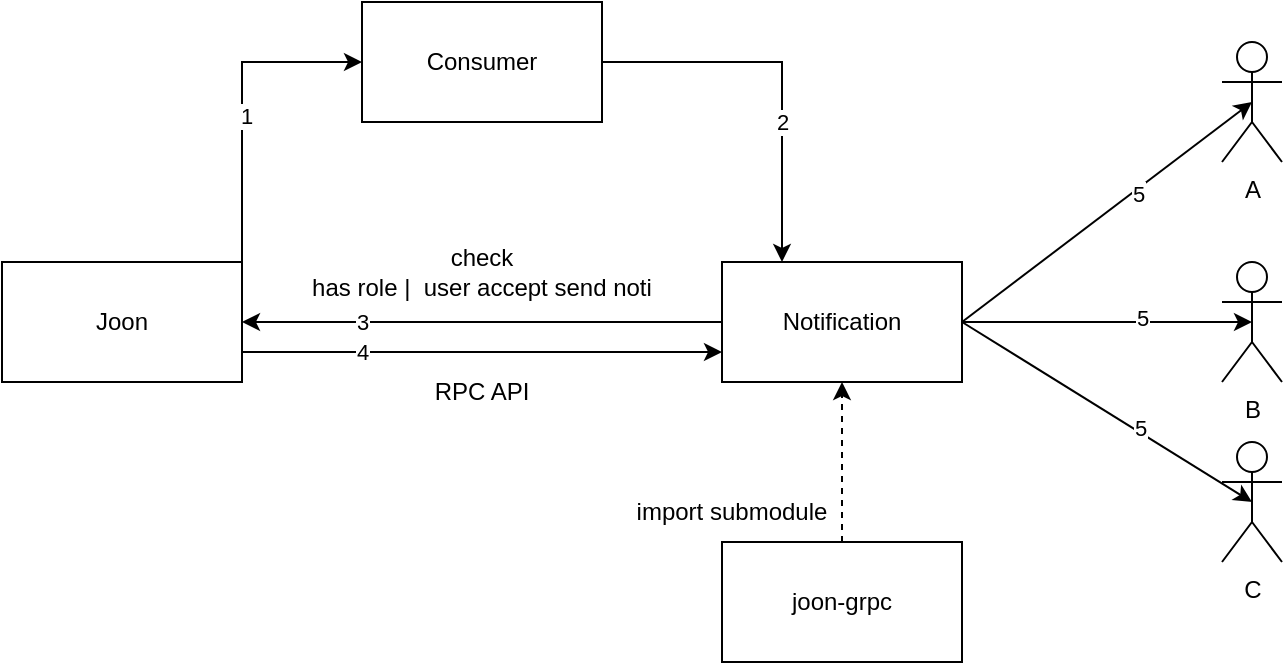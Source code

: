 <mxfile version="20.8.16" type="github">
  <diagram name="Page-1" id="BAmnxyE6l3ZED2GYQjM6">
    <mxGraphModel dx="880" dy="484" grid="1" gridSize="10" guides="1" tooltips="1" connect="1" arrows="1" fold="1" page="1" pageScale="1" pageWidth="850" pageHeight="1100" math="0" shadow="0">
      <root>
        <mxCell id="0" />
        <mxCell id="1" parent="0" />
        <mxCell id="n3c0xd-BES7AvI41oE8k-5" style="edgeStyle=orthogonalEdgeStyle;rounded=0;orthogonalLoop=1;jettySize=auto;html=1;entryX=0.25;entryY=0;entryDx=0;entryDy=0;" parent="1" source="n3c0xd-BES7AvI41oE8k-1" target="n3c0xd-BES7AvI41oE8k-3" edge="1">
          <mxGeometry relative="1" as="geometry" />
        </mxCell>
        <mxCell id="O_Vcwd3Iae4a_ajbuCZc-8" value="2" style="edgeLabel;html=1;align=center;verticalAlign=middle;resizable=0;points=[];" vertex="1" connectable="0" parent="n3c0xd-BES7AvI41oE8k-5">
          <mxGeometry y="-3" relative="1" as="geometry">
            <mxPoint x="3" y="25" as="offset" />
          </mxGeometry>
        </mxCell>
        <mxCell id="n3c0xd-BES7AvI41oE8k-1" value="Consumer" style="rounded=0;whiteSpace=wrap;html=1;" parent="1" vertex="1">
          <mxGeometry x="270" y="80" width="120" height="60" as="geometry" />
        </mxCell>
        <mxCell id="O_Vcwd3Iae4a_ajbuCZc-3" style="edgeStyle=orthogonalEdgeStyle;rounded=0;orthogonalLoop=1;jettySize=auto;html=1;entryX=0;entryY=0.75;entryDx=0;entryDy=0;" edge="1" parent="1" source="n3c0xd-BES7AvI41oE8k-2" target="n3c0xd-BES7AvI41oE8k-3">
          <mxGeometry relative="1" as="geometry">
            <Array as="points">
              <mxPoint x="270" y="255" />
              <mxPoint x="270" y="255" />
            </Array>
          </mxGeometry>
        </mxCell>
        <mxCell id="O_Vcwd3Iae4a_ajbuCZc-10" value="4" style="edgeLabel;html=1;align=center;verticalAlign=middle;resizable=0;points=[];" vertex="1" connectable="0" parent="O_Vcwd3Iae4a_ajbuCZc-3">
          <mxGeometry x="-0.242" relative="1" as="geometry">
            <mxPoint x="-31" as="offset" />
          </mxGeometry>
        </mxCell>
        <mxCell id="n3c0xd-BES7AvI41oE8k-2" value="Joon" style="rounded=0;whiteSpace=wrap;html=1;" parent="1" vertex="1">
          <mxGeometry x="90" y="210" width="120" height="60" as="geometry" />
        </mxCell>
        <mxCell id="O_Vcwd3Iae4a_ajbuCZc-2" style="edgeStyle=orthogonalEdgeStyle;rounded=0;orthogonalLoop=1;jettySize=auto;html=1;entryX=1;entryY=0.5;entryDx=0;entryDy=0;" edge="1" parent="1" source="n3c0xd-BES7AvI41oE8k-3" target="n3c0xd-BES7AvI41oE8k-2">
          <mxGeometry relative="1" as="geometry" />
        </mxCell>
        <mxCell id="O_Vcwd3Iae4a_ajbuCZc-9" value="3" style="edgeLabel;html=1;align=center;verticalAlign=middle;resizable=0;points=[];" vertex="1" connectable="0" parent="O_Vcwd3Iae4a_ajbuCZc-2">
          <mxGeometry x="0.175" relative="1" as="geometry">
            <mxPoint x="-39" as="offset" />
          </mxGeometry>
        </mxCell>
        <mxCell id="n3c0xd-BES7AvI41oE8k-3" value="Notification" style="rounded=0;whiteSpace=wrap;html=1;" parent="1" vertex="1">
          <mxGeometry x="450" y="210" width="120" height="60" as="geometry" />
        </mxCell>
        <mxCell id="n3c0xd-BES7AvI41oE8k-4" value="" style="endArrow=classic;html=1;rounded=0;exitX=1;exitY=0;exitDx=0;exitDy=0;entryX=0;entryY=0.5;entryDx=0;entryDy=0;" parent="1" source="n3c0xd-BES7AvI41oE8k-2" target="n3c0xd-BES7AvI41oE8k-1" edge="1">
          <mxGeometry width="50" height="50" relative="1" as="geometry">
            <mxPoint x="400" y="280" as="sourcePoint" />
            <mxPoint x="450" y="230" as="targetPoint" />
            <Array as="points">
              <mxPoint x="210" y="110" />
              <mxPoint x="240" y="110" />
            </Array>
          </mxGeometry>
        </mxCell>
        <mxCell id="O_Vcwd3Iae4a_ajbuCZc-7" value="1" style="edgeLabel;html=1;align=center;verticalAlign=middle;resizable=0;points=[];" vertex="1" connectable="0" parent="n3c0xd-BES7AvI41oE8k-4">
          <mxGeometry x="-0.087" y="-2" relative="1" as="geometry">
            <mxPoint as="offset" />
          </mxGeometry>
        </mxCell>
        <mxCell id="n3c0xd-BES7AvI41oE8k-6" value="A" style="shape=umlActor;verticalLabelPosition=bottom;verticalAlign=top;html=1;outlineConnect=0;" parent="1" vertex="1">
          <mxGeometry x="700" y="100" width="30" height="60" as="geometry" />
        </mxCell>
        <mxCell id="n3c0xd-BES7AvI41oE8k-7" value="B" style="shape=umlActor;verticalLabelPosition=bottom;verticalAlign=top;html=1;outlineConnect=0;" parent="1" vertex="1">
          <mxGeometry x="700" y="210" width="30" height="60" as="geometry" />
        </mxCell>
        <mxCell id="n3c0xd-BES7AvI41oE8k-8" value="C" style="shape=umlActor;verticalLabelPosition=bottom;verticalAlign=top;html=1;outlineConnect=0;" parent="1" vertex="1">
          <mxGeometry x="700" y="300" width="30" height="60" as="geometry" />
        </mxCell>
        <mxCell id="n3c0xd-BES7AvI41oE8k-9" value="" style="endArrow=classic;html=1;rounded=0;exitX=1;exitY=0.5;exitDx=0;exitDy=0;entryX=0.5;entryY=0.5;entryDx=0;entryDy=0;entryPerimeter=0;" parent="1" source="n3c0xd-BES7AvI41oE8k-3" target="n3c0xd-BES7AvI41oE8k-6" edge="1">
          <mxGeometry width="50" height="50" relative="1" as="geometry">
            <mxPoint x="400" y="280" as="sourcePoint" />
            <mxPoint x="450" y="230" as="targetPoint" />
          </mxGeometry>
        </mxCell>
        <mxCell id="O_Vcwd3Iae4a_ajbuCZc-11" value="5" style="edgeLabel;html=1;align=center;verticalAlign=middle;resizable=0;points=[];" vertex="1" connectable="0" parent="n3c0xd-BES7AvI41oE8k-9">
          <mxGeometry x="0.196" y="-2" relative="1" as="geometry">
            <mxPoint as="offset" />
          </mxGeometry>
        </mxCell>
        <mxCell id="n3c0xd-BES7AvI41oE8k-10" value="" style="endArrow=classic;html=1;rounded=0;exitX=1;exitY=0.5;exitDx=0;exitDy=0;entryX=0.5;entryY=0.5;entryDx=0;entryDy=0;entryPerimeter=0;" parent="1" source="n3c0xd-BES7AvI41oE8k-3" target="n3c0xd-BES7AvI41oE8k-7" edge="1">
          <mxGeometry width="50" height="50" relative="1" as="geometry">
            <mxPoint x="400" y="280" as="sourcePoint" />
            <mxPoint x="450" y="230" as="targetPoint" />
          </mxGeometry>
        </mxCell>
        <mxCell id="O_Vcwd3Iae4a_ajbuCZc-12" value="5" style="edgeLabel;html=1;align=center;verticalAlign=middle;resizable=0;points=[];" vertex="1" connectable="0" parent="n3c0xd-BES7AvI41oE8k-10">
          <mxGeometry x="0.241" y="2" relative="1" as="geometry">
            <mxPoint as="offset" />
          </mxGeometry>
        </mxCell>
        <mxCell id="n3c0xd-BES7AvI41oE8k-11" value="" style="endArrow=classic;html=1;rounded=0;exitX=1;exitY=0.5;exitDx=0;exitDy=0;entryX=0.5;entryY=0.5;entryDx=0;entryDy=0;entryPerimeter=0;" parent="1" source="n3c0xd-BES7AvI41oE8k-3" target="n3c0xd-BES7AvI41oE8k-8" edge="1">
          <mxGeometry width="50" height="50" relative="1" as="geometry">
            <mxPoint x="400" y="280" as="sourcePoint" />
            <mxPoint x="450" y="230" as="targetPoint" />
          </mxGeometry>
        </mxCell>
        <mxCell id="O_Vcwd3Iae4a_ajbuCZc-13" value="5" style="edgeLabel;html=1;align=center;verticalAlign=middle;resizable=0;points=[];" vertex="1" connectable="0" parent="n3c0xd-BES7AvI41oE8k-11">
          <mxGeometry x="0.214" y="2" relative="1" as="geometry">
            <mxPoint as="offset" />
          </mxGeometry>
        </mxCell>
        <mxCell id="O_Vcwd3Iae4a_ajbuCZc-4" value="check &lt;br&gt;has role |&amp;nbsp; user accept send noti" style="text;html=1;strokeColor=none;fillColor=none;align=center;verticalAlign=middle;whiteSpace=wrap;rounded=0;" vertex="1" parent="1">
          <mxGeometry x="240" y="200" width="180" height="30" as="geometry" />
        </mxCell>
        <mxCell id="O_Vcwd3Iae4a_ajbuCZc-5" value="RPC API" style="text;html=1;strokeColor=none;fillColor=none;align=center;verticalAlign=middle;whiteSpace=wrap;rounded=0;" vertex="1" parent="1">
          <mxGeometry x="240" y="260" width="180" height="30" as="geometry" />
        </mxCell>
        <mxCell id="O_Vcwd3Iae4a_ajbuCZc-15" style="edgeStyle=orthogonalEdgeStyle;rounded=0;orthogonalLoop=1;jettySize=auto;html=1;entryX=0.5;entryY=1;entryDx=0;entryDy=0;dashed=1;" edge="1" parent="1" source="O_Vcwd3Iae4a_ajbuCZc-14" target="n3c0xd-BES7AvI41oE8k-3">
          <mxGeometry relative="1" as="geometry" />
        </mxCell>
        <mxCell id="O_Vcwd3Iae4a_ajbuCZc-14" value="joon-grpc" style="rounded=0;whiteSpace=wrap;html=1;" vertex="1" parent="1">
          <mxGeometry x="450" y="350" width="120" height="60" as="geometry" />
        </mxCell>
        <mxCell id="O_Vcwd3Iae4a_ajbuCZc-16" value="import submodule" style="text;html=1;strokeColor=none;fillColor=none;align=center;verticalAlign=middle;whiteSpace=wrap;rounded=0;" vertex="1" parent="1">
          <mxGeometry x="400" y="320" width="110" height="30" as="geometry" />
        </mxCell>
      </root>
    </mxGraphModel>
  </diagram>
</mxfile>
